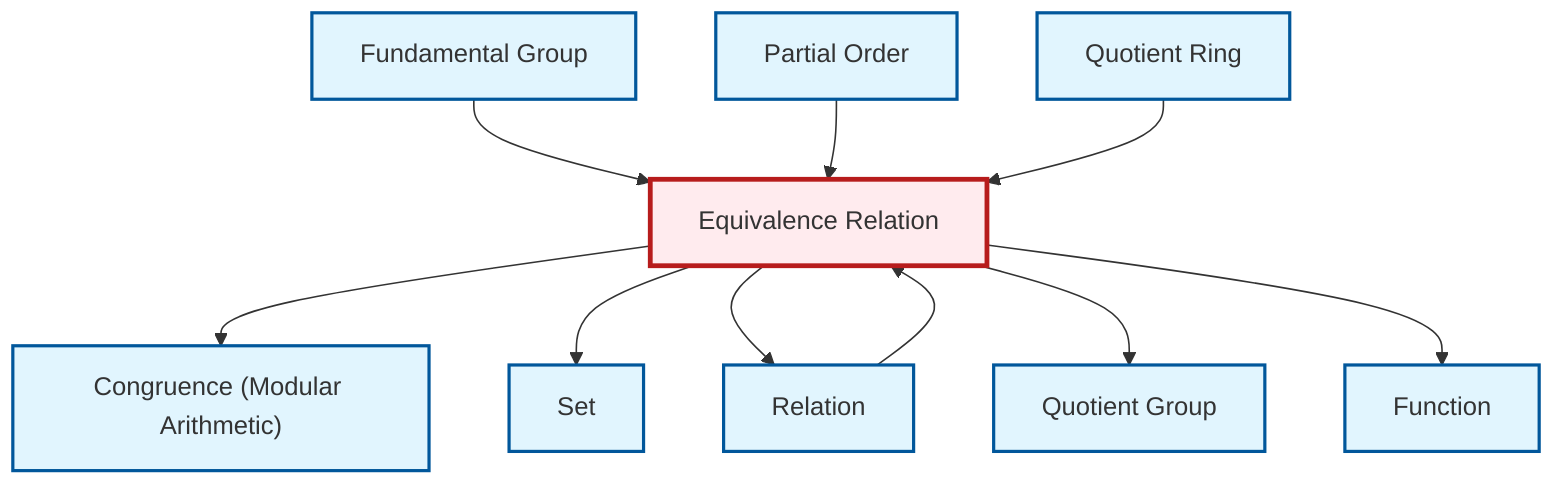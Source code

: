 graph TD
    classDef definition fill:#e1f5fe,stroke:#01579b,stroke-width:2px
    classDef theorem fill:#f3e5f5,stroke:#4a148c,stroke-width:2px
    classDef axiom fill:#fff3e0,stroke:#e65100,stroke-width:2px
    classDef example fill:#e8f5e9,stroke:#1b5e20,stroke-width:2px
    classDef current fill:#ffebee,stroke:#b71c1c,stroke-width:3px
    def-congruence["Congruence (Modular Arithmetic)"]:::definition
    def-fundamental-group["Fundamental Group"]:::definition
    def-relation["Relation"]:::definition
    def-equivalence-relation["Equivalence Relation"]:::definition
    def-set["Set"]:::definition
    def-partial-order["Partial Order"]:::definition
    def-quotient-group["Quotient Group"]:::definition
    def-quotient-ring["Quotient Ring"]:::definition
    def-function["Function"]:::definition
    def-fundamental-group --> def-equivalence-relation
    def-partial-order --> def-equivalence-relation
    def-quotient-ring --> def-equivalence-relation
    def-equivalence-relation --> def-congruence
    def-equivalence-relation --> def-set
    def-relation --> def-equivalence-relation
    def-equivalence-relation --> def-relation
    def-equivalence-relation --> def-quotient-group
    def-equivalence-relation --> def-function
    class def-equivalence-relation current